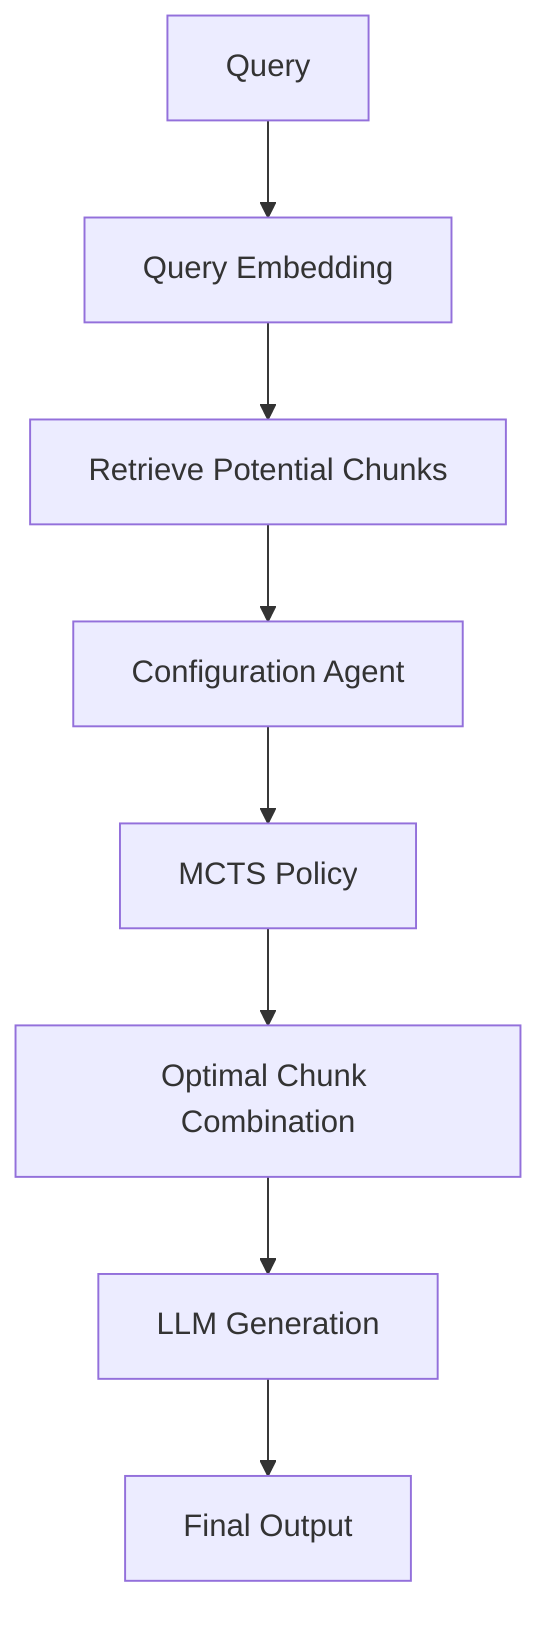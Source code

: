 flowchart TD
    A[Query] --> B[Query Embedding]
    B --> C[Retrieve Potential Chunks]
    C --> D[Configuration Agent]
    D --> E[MCTS Policy]
    E --> F[Optimal Chunk Combination]
    F --> G[LLM Generation]
    G --> H[Final Output]